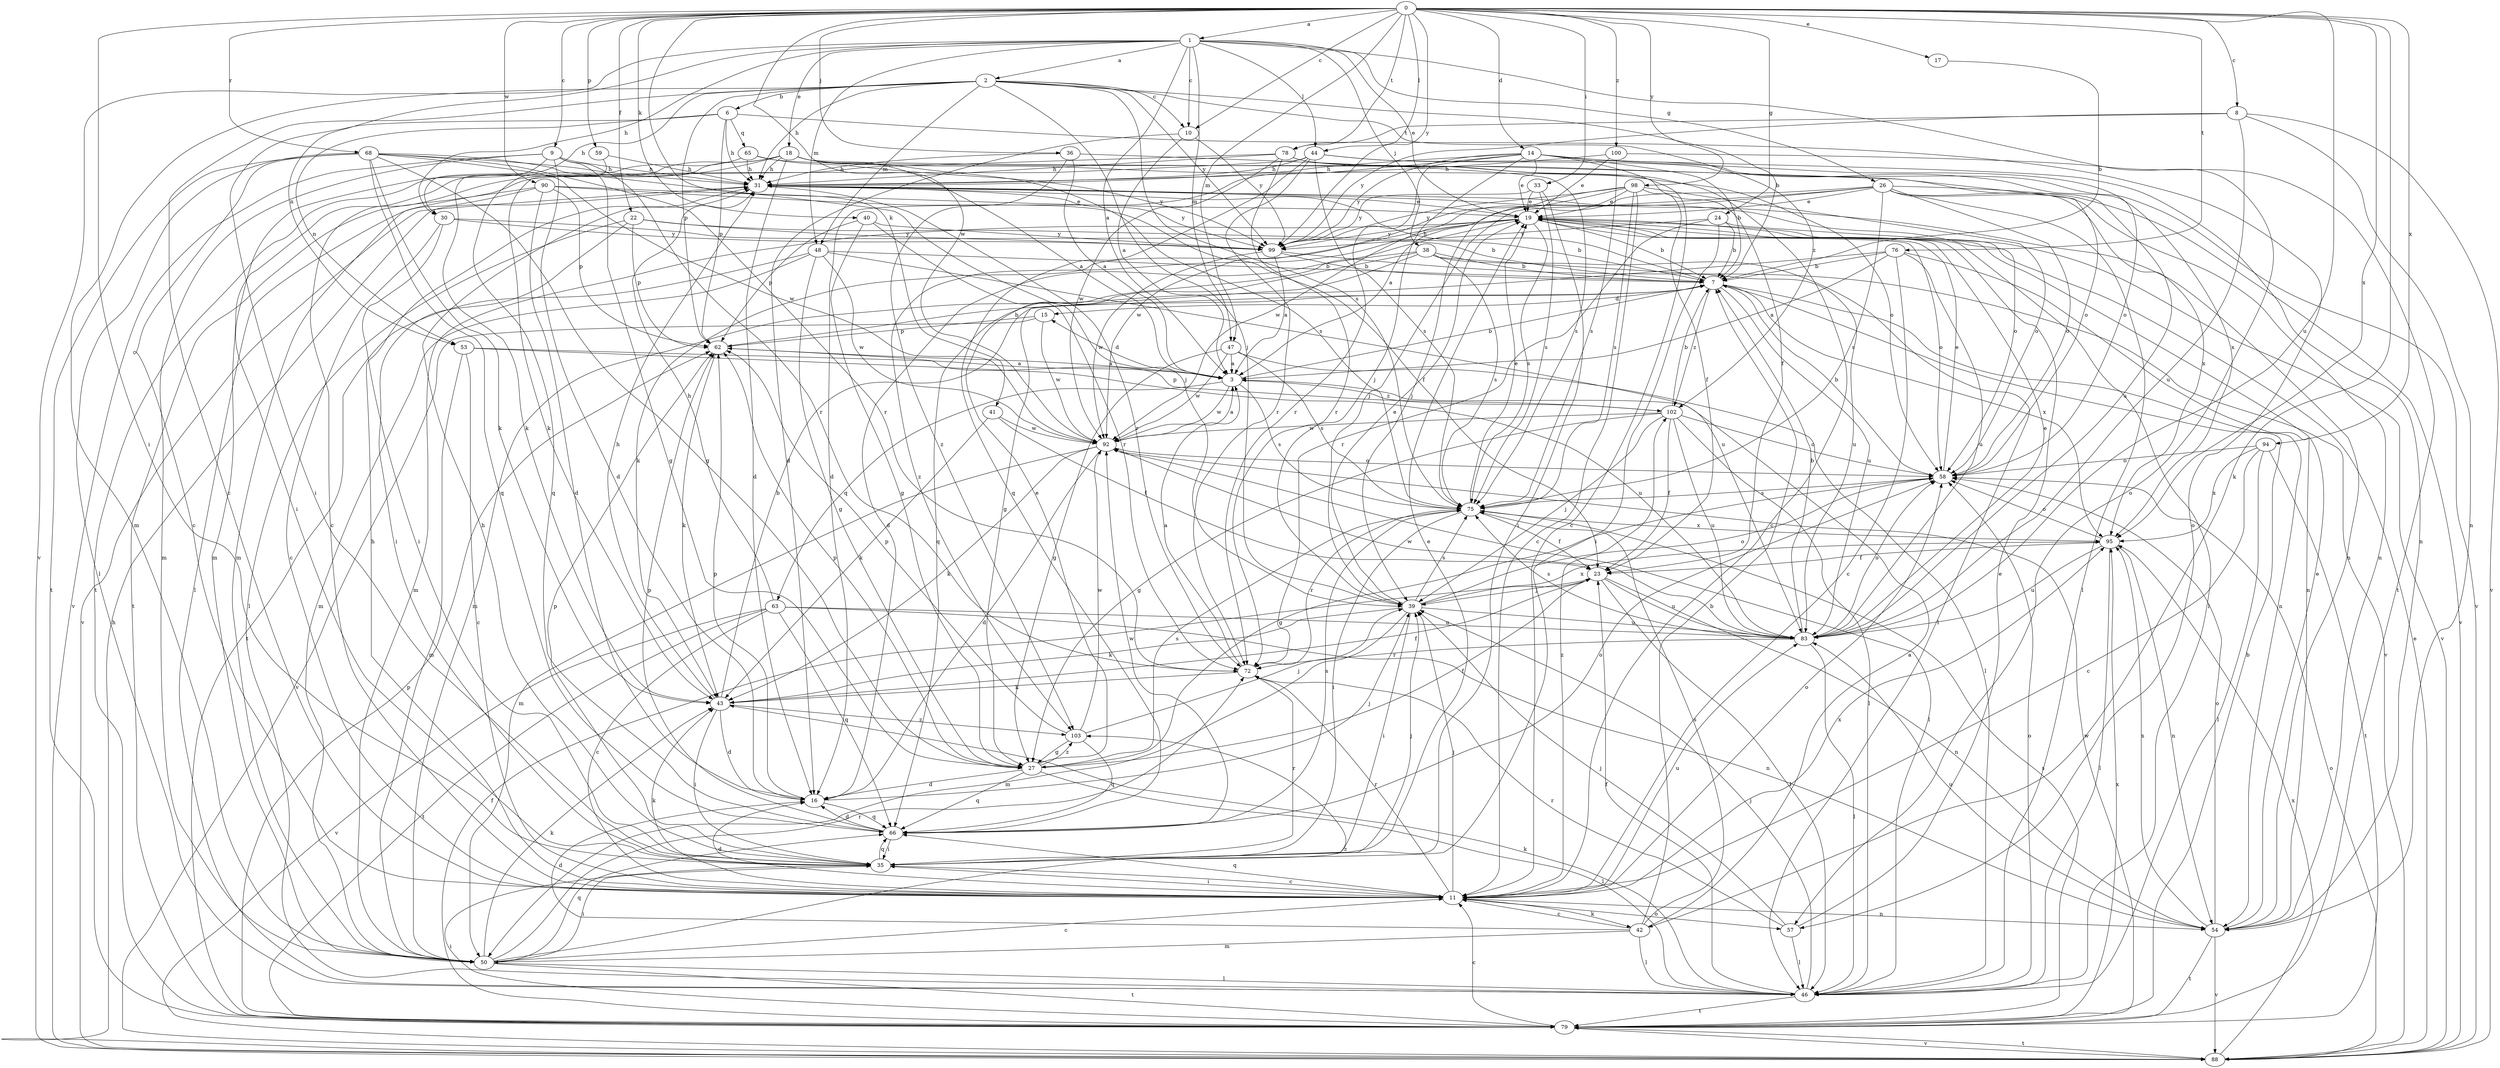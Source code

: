 strict digraph  {
0;
1;
2;
3;
6;
7;
8;
9;
10;
11;
14;
15;
16;
17;
18;
19;
22;
23;
24;
26;
27;
30;
31;
33;
35;
36;
38;
39;
40;
41;
42;
43;
44;
46;
47;
48;
50;
53;
54;
57;
58;
59;
62;
63;
65;
66;
68;
72;
75;
76;
78;
79;
83;
88;
90;
92;
94;
95;
98;
99;
100;
102;
103;
0 -> 1  [label=a];
0 -> 8  [label=c];
0 -> 9  [label=c];
0 -> 10  [label=c];
0 -> 14  [label=d];
0 -> 17  [label=e];
0 -> 22  [label=f];
0 -> 24  [label=g];
0 -> 33  [label=i];
0 -> 35  [label=i];
0 -> 36  [label=j];
0 -> 40  [label=k];
0 -> 41  [label=k];
0 -> 42  [label=k];
0 -> 44  [label=l];
0 -> 47  [label=m];
0 -> 59  [label=p];
0 -> 68  [label=r];
0 -> 76  [label=t];
0 -> 78  [label=t];
0 -> 83  [label=u];
0 -> 90  [label=w];
0 -> 92  [label=w];
0 -> 94  [label=x];
0 -> 95  [label=x];
0 -> 98  [label=y];
0 -> 99  [label=y];
0 -> 100  [label=z];
1 -> 2  [label=a];
1 -> 3  [label=a];
1 -> 10  [label=c];
1 -> 18  [label=e];
1 -> 19  [label=e];
1 -> 26  [label=g];
1 -> 30  [label=h];
1 -> 38  [label=j];
1 -> 44  [label=l];
1 -> 47  [label=m];
1 -> 48  [label=m];
1 -> 53  [label=n];
1 -> 57  [label=o];
1 -> 88  [label=v];
2 -> 6  [label=b];
2 -> 7  [label=b];
2 -> 10  [label=c];
2 -> 11  [label=c];
2 -> 30  [label=h];
2 -> 31  [label=h];
2 -> 39  [label=j];
2 -> 48  [label=m];
2 -> 50  [label=m];
2 -> 62  [label=p];
2 -> 75  [label=s];
2 -> 99  [label=y];
2 -> 102  [label=z];
3 -> 7  [label=b];
3 -> 15  [label=d];
3 -> 63  [label=q];
3 -> 75  [label=s];
3 -> 92  [label=w];
3 -> 102  [label=z];
6 -> 31  [label=h];
6 -> 35  [label=i];
6 -> 53  [label=n];
6 -> 57  [label=o];
6 -> 62  [label=p];
6 -> 65  [label=q];
7 -> 15  [label=d];
7 -> 31  [label=h];
7 -> 54  [label=n];
7 -> 83  [label=u];
7 -> 95  [label=x];
7 -> 102  [label=z];
8 -> 54  [label=n];
8 -> 78  [label=t];
8 -> 83  [label=u];
8 -> 88  [label=v];
8 -> 99  [label=y];
9 -> 16  [label=d];
9 -> 27  [label=g];
9 -> 31  [label=h];
9 -> 35  [label=i];
9 -> 50  [label=m];
9 -> 72  [label=r];
9 -> 88  [label=v];
10 -> 3  [label=a];
10 -> 16  [label=d];
10 -> 99  [label=y];
11 -> 16  [label=d];
11 -> 31  [label=h];
11 -> 35  [label=i];
11 -> 39  [label=j];
11 -> 42  [label=k];
11 -> 43  [label=k];
11 -> 54  [label=n];
11 -> 57  [label=o];
11 -> 58  [label=o];
11 -> 66  [label=q];
11 -> 72  [label=r];
11 -> 83  [label=u];
11 -> 95  [label=x];
11 -> 102  [label=z];
14 -> 7  [label=b];
14 -> 11  [label=c];
14 -> 16  [label=d];
14 -> 19  [label=e];
14 -> 31  [label=h];
14 -> 39  [label=j];
14 -> 54  [label=n];
14 -> 58  [label=o];
14 -> 72  [label=r];
14 -> 99  [label=y];
15 -> 62  [label=p];
15 -> 88  [label=v];
15 -> 92  [label=w];
16 -> 39  [label=j];
16 -> 62  [label=p];
16 -> 66  [label=q];
17 -> 7  [label=b];
18 -> 3  [label=a];
18 -> 11  [label=c];
18 -> 16  [label=d];
18 -> 23  [label=f];
18 -> 31  [label=h];
18 -> 50  [label=m];
18 -> 75  [label=s];
18 -> 79  [label=t];
18 -> 83  [label=u];
19 -> 7  [label=b];
19 -> 43  [label=k];
19 -> 46  [label=l];
19 -> 50  [label=m];
19 -> 58  [label=o];
19 -> 75  [label=s];
19 -> 99  [label=y];
19 -> 103  [label=z];
22 -> 7  [label=b];
22 -> 35  [label=i];
22 -> 46  [label=l];
22 -> 62  [label=p];
22 -> 99  [label=y];
23 -> 39  [label=j];
23 -> 46  [label=l];
23 -> 54  [label=n];
23 -> 83  [label=u];
24 -> 7  [label=b];
24 -> 35  [label=i];
24 -> 72  [label=r];
24 -> 88  [label=v];
24 -> 99  [label=y];
26 -> 3  [label=a];
26 -> 19  [label=e];
26 -> 39  [label=j];
26 -> 46  [label=l];
26 -> 54  [label=n];
26 -> 58  [label=o];
26 -> 75  [label=s];
26 -> 88  [label=v];
26 -> 92  [label=w];
26 -> 95  [label=x];
27 -> 16  [label=d];
27 -> 19  [label=e];
27 -> 23  [label=f];
27 -> 46  [label=l];
27 -> 62  [label=p];
27 -> 66  [label=q];
27 -> 75  [label=s];
27 -> 103  [label=z];
30 -> 7  [label=b];
30 -> 11  [label=c];
30 -> 35  [label=i];
30 -> 99  [label=y];
31 -> 19  [label=e];
31 -> 54  [label=n];
31 -> 58  [label=o];
31 -> 72  [label=r];
31 -> 88  [label=v];
31 -> 99  [label=y];
33 -> 19  [label=e];
33 -> 35  [label=i];
33 -> 75  [label=s];
33 -> 99  [label=y];
35 -> 11  [label=c];
35 -> 19  [label=e];
35 -> 31  [label=h];
35 -> 39  [label=j];
35 -> 62  [label=p];
35 -> 66  [label=q];
35 -> 72  [label=r];
36 -> 3  [label=a];
36 -> 31  [label=h];
36 -> 75  [label=s];
36 -> 103  [label=z];
38 -> 7  [label=b];
38 -> 16  [label=d];
38 -> 27  [label=g];
38 -> 46  [label=l];
38 -> 66  [label=q];
38 -> 75  [label=s];
38 -> 83  [label=u];
39 -> 19  [label=e];
39 -> 35  [label=i];
39 -> 43  [label=k];
39 -> 50  [label=m];
39 -> 58  [label=o];
39 -> 75  [label=s];
39 -> 83  [label=u];
39 -> 95  [label=x];
40 -> 27  [label=g];
40 -> 62  [label=p];
40 -> 72  [label=r];
40 -> 99  [label=y];
41 -> 23  [label=f];
41 -> 43  [label=k];
41 -> 92  [label=w];
42 -> 3  [label=a];
42 -> 7  [label=b];
42 -> 11  [label=c];
42 -> 16  [label=d];
42 -> 46  [label=l];
42 -> 50  [label=m];
42 -> 75  [label=s];
43 -> 7  [label=b];
43 -> 16  [label=d];
43 -> 23  [label=f];
43 -> 31  [label=h];
43 -> 35  [label=i];
43 -> 103  [label=z];
44 -> 31  [label=h];
44 -> 50  [label=m];
44 -> 66  [label=q];
44 -> 72  [label=r];
44 -> 75  [label=s];
44 -> 88  [label=v];
44 -> 95  [label=x];
46 -> 23  [label=f];
46 -> 39  [label=j];
46 -> 43  [label=k];
46 -> 58  [label=o];
46 -> 79  [label=t];
47 -> 3  [label=a];
47 -> 27  [label=g];
47 -> 46  [label=l];
47 -> 75  [label=s];
47 -> 92  [label=w];
48 -> 7  [label=b];
48 -> 27  [label=g];
48 -> 50  [label=m];
48 -> 79  [label=t];
48 -> 83  [label=u];
48 -> 92  [label=w];
50 -> 11  [label=c];
50 -> 35  [label=i];
50 -> 43  [label=k];
50 -> 46  [label=l];
50 -> 66  [label=q];
50 -> 72  [label=r];
50 -> 79  [label=t];
50 -> 103  [label=z];
53 -> 3  [label=a];
53 -> 11  [label=c];
53 -> 50  [label=m];
53 -> 83  [label=u];
54 -> 19  [label=e];
54 -> 58  [label=o];
54 -> 79  [label=t];
54 -> 83  [label=u];
54 -> 88  [label=v];
54 -> 95  [label=x];
57 -> 19  [label=e];
57 -> 39  [label=j];
57 -> 46  [label=l];
57 -> 72  [label=r];
58 -> 7  [label=b];
58 -> 19  [label=e];
58 -> 27  [label=g];
58 -> 75  [label=s];
59 -> 31  [label=h];
59 -> 43  [label=k];
62 -> 3  [label=a];
62 -> 7  [label=b];
62 -> 43  [label=k];
63 -> 11  [label=c];
63 -> 31  [label=h];
63 -> 54  [label=n];
63 -> 66  [label=q];
63 -> 79  [label=t];
63 -> 83  [label=u];
63 -> 88  [label=v];
65 -> 31  [label=h];
65 -> 58  [label=o];
65 -> 66  [label=q];
65 -> 99  [label=y];
66 -> 16  [label=d];
66 -> 35  [label=i];
66 -> 58  [label=o];
66 -> 62  [label=p];
66 -> 75  [label=s];
66 -> 92  [label=w];
68 -> 11  [label=c];
68 -> 27  [label=g];
68 -> 31  [label=h];
68 -> 39  [label=j];
68 -> 43  [label=k];
68 -> 46  [label=l];
68 -> 66  [label=q];
68 -> 72  [label=r];
68 -> 79  [label=t];
68 -> 92  [label=w];
72 -> 3  [label=a];
72 -> 43  [label=k];
75 -> 19  [label=e];
75 -> 23  [label=f];
75 -> 35  [label=i];
75 -> 72  [label=r];
75 -> 95  [label=x];
76 -> 3  [label=a];
76 -> 7  [label=b];
76 -> 11  [label=c];
76 -> 50  [label=m];
76 -> 54  [label=n];
76 -> 83  [label=u];
78 -> 11  [label=c];
78 -> 31  [label=h];
78 -> 43  [label=k];
78 -> 58  [label=o];
78 -> 72  [label=r];
78 -> 92  [label=w];
79 -> 7  [label=b];
79 -> 11  [label=c];
79 -> 23  [label=f];
79 -> 35  [label=i];
79 -> 62  [label=p];
79 -> 75  [label=s];
79 -> 88  [label=v];
79 -> 92  [label=w];
79 -> 95  [label=x];
83 -> 7  [label=b];
83 -> 19  [label=e];
83 -> 46  [label=l];
83 -> 58  [label=o];
83 -> 72  [label=r];
83 -> 75  [label=s];
83 -> 92  [label=w];
88 -> 19  [label=e];
88 -> 31  [label=h];
88 -> 58  [label=o];
88 -> 79  [label=t];
88 -> 95  [label=x];
90 -> 16  [label=d];
90 -> 19  [label=e];
90 -> 23  [label=f];
90 -> 46  [label=l];
90 -> 62  [label=p];
90 -> 79  [label=t];
92 -> 3  [label=a];
92 -> 16  [label=d];
92 -> 43  [label=k];
92 -> 46  [label=l];
92 -> 50  [label=m];
92 -> 58  [label=o];
94 -> 11  [label=c];
94 -> 46  [label=l];
94 -> 58  [label=o];
94 -> 79  [label=t];
94 -> 95  [label=x];
95 -> 23  [label=f];
95 -> 46  [label=l];
95 -> 54  [label=n];
95 -> 58  [label=o];
95 -> 83  [label=u];
98 -> 11  [label=c];
98 -> 19  [label=e];
98 -> 23  [label=f];
98 -> 39  [label=j];
98 -> 58  [label=o];
98 -> 75  [label=s];
98 -> 92  [label=w];
98 -> 99  [label=y];
99 -> 3  [label=a];
99 -> 7  [label=b];
99 -> 88  [label=v];
99 -> 92  [label=w];
100 -> 19  [label=e];
100 -> 31  [label=h];
100 -> 75  [label=s];
100 -> 79  [label=t];
102 -> 7  [label=b];
102 -> 23  [label=f];
102 -> 27  [label=g];
102 -> 39  [label=j];
102 -> 46  [label=l];
102 -> 58  [label=o];
102 -> 62  [label=p];
102 -> 83  [label=u];
102 -> 92  [label=w];
103 -> 27  [label=g];
103 -> 39  [label=j];
103 -> 62  [label=p];
103 -> 66  [label=q];
103 -> 92  [label=w];
}
